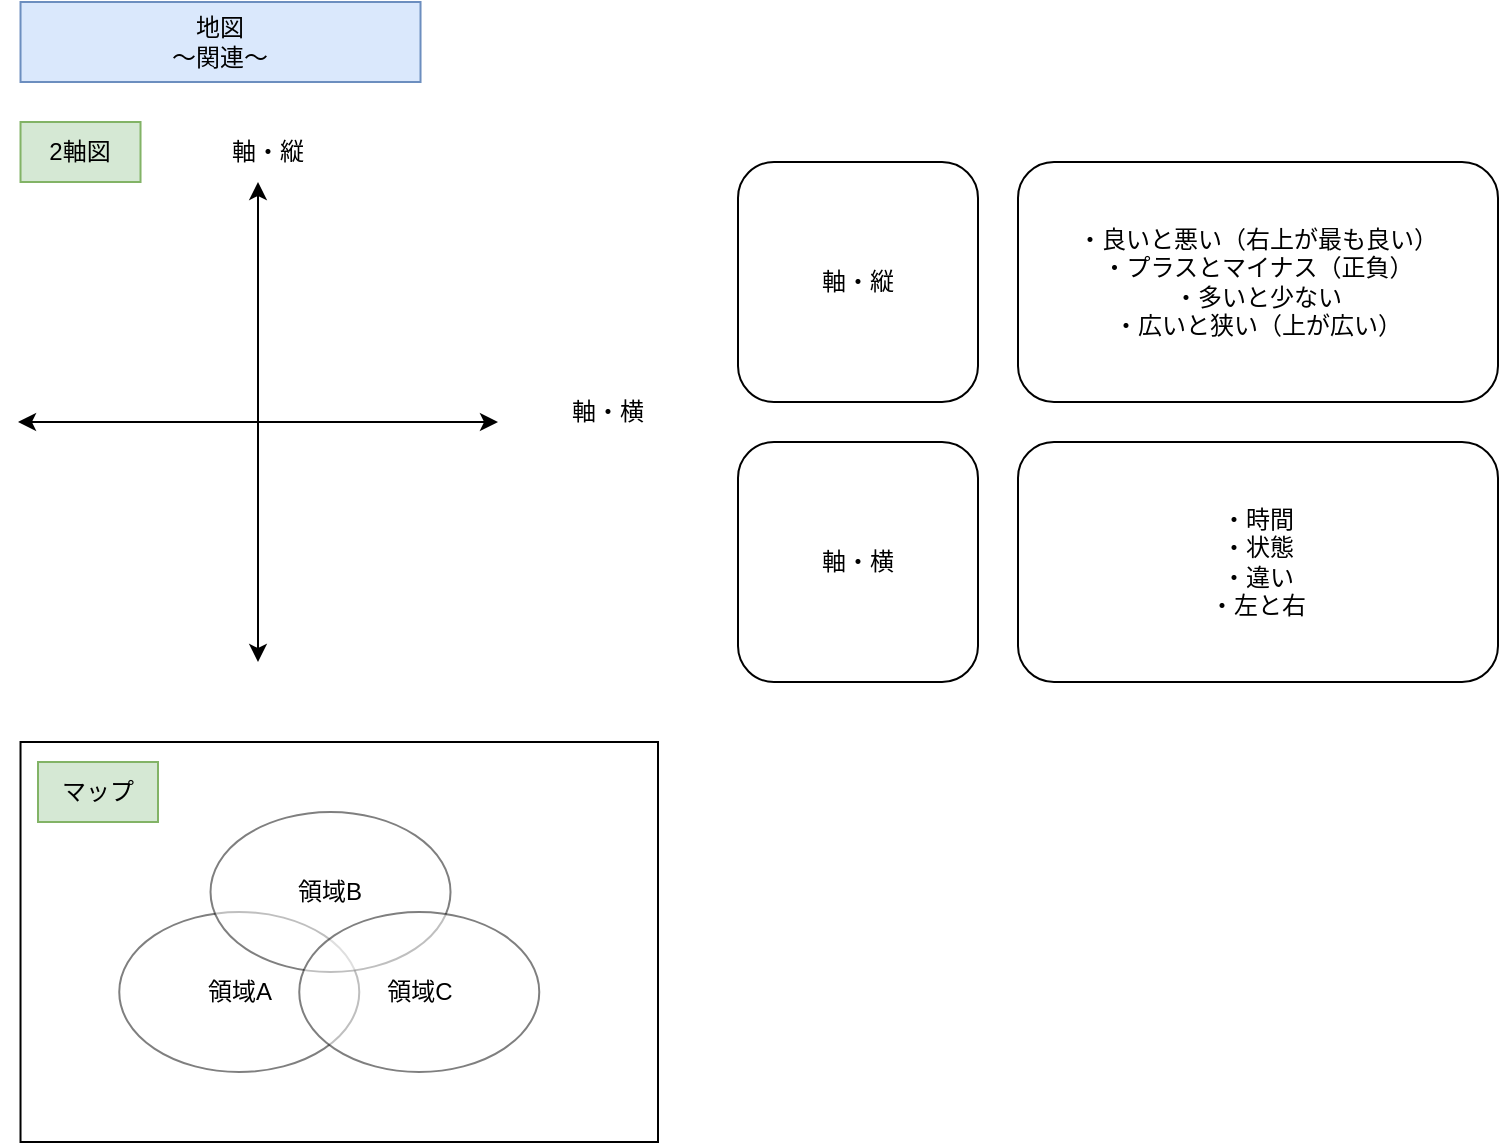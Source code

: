 <mxfile>
    <diagram name="02" id="YMj1xpAl_SfOTKT0soET">
        <mxGraphModel dx="1178" dy="971" grid="1" gridSize="10" guides="1" tooltips="1" connect="1" arrows="1" fold="1" page="1" pageScale="1" pageWidth="1169" pageHeight="827" math="0" shadow="0">
            <root>
                <mxCell id="ML3krrQk0YiTmpszw3Px-0"/>
                <mxCell id="ML3krrQk0YiTmpszw3Px-1" parent="ML3krrQk0YiTmpszw3Px-0"/>
                <mxCell id="ML3krrQk0YiTmpszw3Px-4" value="地図&lt;div&gt;～関連～&lt;/div&gt;" style="text;html=1;align=center;verticalAlign=middle;whiteSpace=wrap;rounded=0;fillColor=#dae8fc;strokeColor=#6c8ebf;" parent="ML3krrQk0YiTmpszw3Px-1" vertex="1">
                    <mxGeometry x="81.26" y="110" width="200" height="40" as="geometry"/>
                </mxCell>
                <mxCell id="26" value="" style="endArrow=classic;startArrow=classic;html=1;" edge="1" parent="ML3krrQk0YiTmpszw3Px-1">
                    <mxGeometry width="50" height="50" relative="1" as="geometry">
                        <mxPoint x="200" y="440" as="sourcePoint"/>
                        <mxPoint x="200" y="200" as="targetPoint"/>
                    </mxGeometry>
                </mxCell>
                <mxCell id="27" value="" style="endArrow=classic;startArrow=classic;html=1;" edge="1" parent="ML3krrQk0YiTmpszw3Px-1">
                    <mxGeometry width="50" height="50" relative="1" as="geometry">
                        <mxPoint x="80" y="320" as="sourcePoint"/>
                        <mxPoint x="320" y="320" as="targetPoint"/>
                    </mxGeometry>
                </mxCell>
                <mxCell id="28" value="軸・縦" style="text;html=1;align=center;verticalAlign=middle;whiteSpace=wrap;rounded=0;" vertex="1" parent="ML3krrQk0YiTmpszw3Px-1">
                    <mxGeometry x="150" y="170" width="110" height="30" as="geometry"/>
                </mxCell>
                <mxCell id="29" value="軸・横" style="text;html=1;align=center;verticalAlign=middle;whiteSpace=wrap;rounded=0;" vertex="1" parent="ML3krrQk0YiTmpszw3Px-1">
                    <mxGeometry x="320" y="300" width="110" height="30" as="geometry"/>
                </mxCell>
                <mxCell id="30" value="軸・縦" style="rounded=1;whiteSpace=wrap;html=1;" vertex="1" parent="ML3krrQk0YiTmpszw3Px-1">
                    <mxGeometry x="440" y="190" width="120" height="120" as="geometry"/>
                </mxCell>
                <mxCell id="31" value="軸・横" style="rounded=1;whiteSpace=wrap;html=1;" vertex="1" parent="ML3krrQk0YiTmpszw3Px-1">
                    <mxGeometry x="440" y="330" width="120" height="120" as="geometry"/>
                </mxCell>
                <mxCell id="32" value="・良いと悪い（右上が最も良い）&lt;div&gt;・プラスとマイナス（正負）&lt;/div&gt;&lt;div&gt;・多いと少ない&lt;/div&gt;&lt;div&gt;・広いと狭い（上が広い）&lt;/div&gt;" style="rounded=1;whiteSpace=wrap;html=1;" vertex="1" parent="ML3krrQk0YiTmpszw3Px-1">
                    <mxGeometry x="580" y="190" width="240" height="120" as="geometry"/>
                </mxCell>
                <mxCell id="33" value="" style="rounded=0;whiteSpace=wrap;html=1;" vertex="1" parent="ML3krrQk0YiTmpszw3Px-1">
                    <mxGeometry x="81.26" y="480" width="318.74" height="200" as="geometry"/>
                </mxCell>
                <mxCell id="35" value="領域A" style="ellipse;whiteSpace=wrap;html=1;opacity=50;" vertex="1" parent="ML3krrQk0YiTmpszw3Px-1">
                    <mxGeometry x="130.63" y="565" width="120" height="80" as="geometry"/>
                </mxCell>
                <mxCell id="36" value="領域B" style="ellipse;whiteSpace=wrap;html=1;opacity=50;" vertex="1" parent="ML3krrQk0YiTmpszw3Px-1">
                    <mxGeometry x="176.26" y="515" width="120" height="80" as="geometry"/>
                </mxCell>
                <mxCell id="37" value="領域C" style="ellipse;whiteSpace=wrap;html=1;opacity=50;" vertex="1" parent="ML3krrQk0YiTmpszw3Px-1">
                    <mxGeometry x="220.63" y="565" width="120" height="80" as="geometry"/>
                </mxCell>
                <mxCell id="38" value="マップ" style="text;html=1;align=center;verticalAlign=middle;whiteSpace=wrap;rounded=0;fillColor=#d5e8d4;strokeColor=#82b366;" vertex="1" parent="ML3krrQk0YiTmpszw3Px-1">
                    <mxGeometry x="90" y="490" width="60" height="30" as="geometry"/>
                </mxCell>
                <mxCell id="39" value="2軸図" style="text;html=1;align=center;verticalAlign=middle;whiteSpace=wrap;rounded=0;fillColor=#d5e8d4;strokeColor=#82b366;" vertex="1" parent="ML3krrQk0YiTmpszw3Px-1">
                    <mxGeometry x="81.26" y="170" width="60" height="30" as="geometry"/>
                </mxCell>
                <mxCell id="40" value="・時間&lt;div&gt;・状態&lt;/div&gt;&lt;div&gt;・違い&lt;/div&gt;&lt;div&gt;・左と右&lt;/div&gt;" style="rounded=1;whiteSpace=wrap;html=1;" vertex="1" parent="ML3krrQk0YiTmpszw3Px-1">
                    <mxGeometry x="580" y="330" width="240" height="120" as="geometry"/>
                </mxCell>
            </root>
        </mxGraphModel>
    </diagram>
</mxfile>
